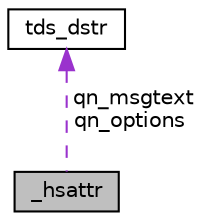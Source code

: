 digraph "_hsattr"
{
 // LATEX_PDF_SIZE
  edge [fontname="Helvetica",fontsize="10",labelfontname="Helvetica",labelfontsize="10"];
  node [fontname="Helvetica",fontsize="10",shape=record];
  Node1 [label="_hsattr",height=0.2,width=0.4,color="black", fillcolor="grey75", style="filled", fontcolor="black",tooltip=" "];
  Node2 -> Node1 [dir="back",color="darkorchid3",fontsize="10",style="dashed",label=" qn_msgtext\nqn_options" ,fontname="Helvetica"];
  Node2 [label="tds_dstr",height=0.2,width=0.4,color="black", fillcolor="white", style="filled",URL="$a01283.html",tooltip="Structure to hold a string."];
}
